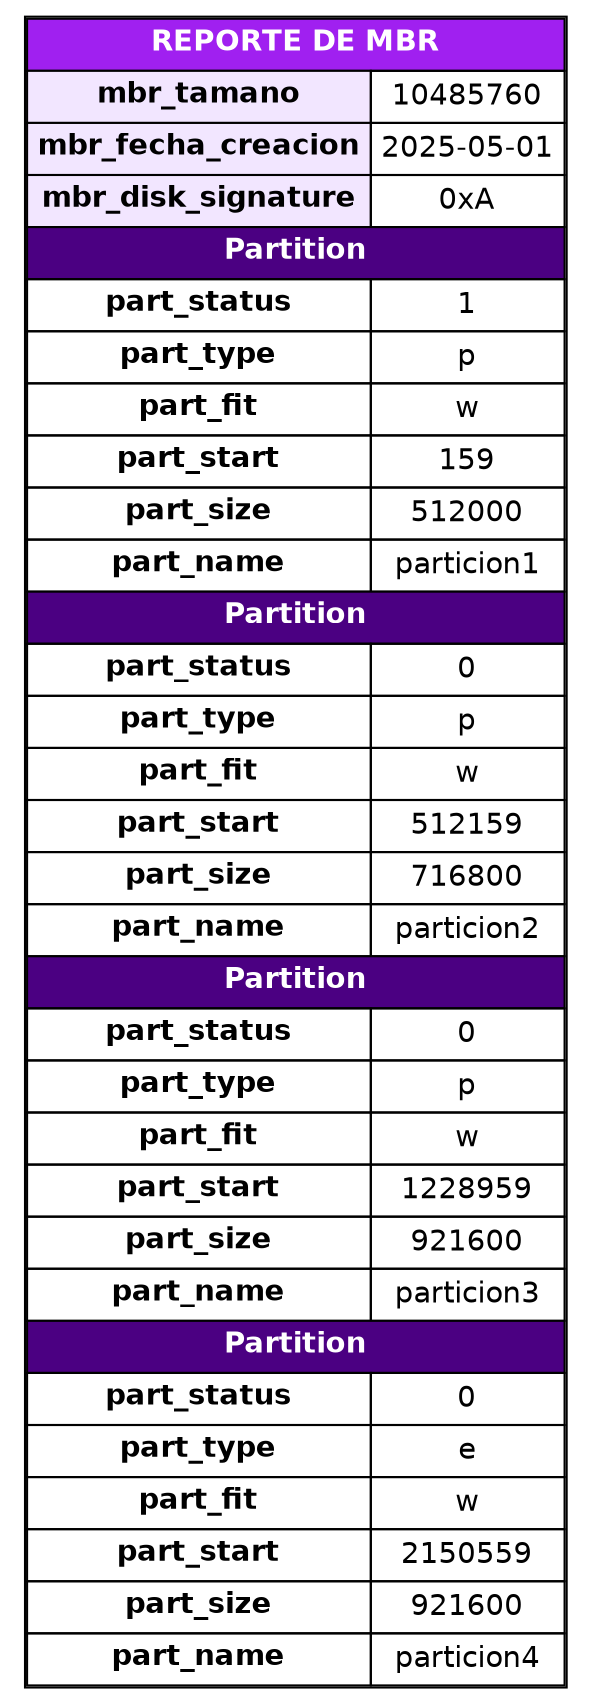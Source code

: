 digraph G {
node [shape=none fontname="Helvetica"];
mbr [label=<
<table border='1' cellborder='1' cellspacing='0' cellpadding='4'>
<tr><td bgcolor='purple' colspan='2'><font color='white'><b>REPORTE DE MBR</b></font></td></tr>
<tr><td bgcolor='#f2e6ff'><b>mbr_tamano</b></td><td>10485760</td></tr>
<tr><td bgcolor='#f2e6ff'><b>mbr_fecha_creacion</b></td><td>2025-05-01</td></tr>
<tr><td bgcolor='#f2e6ff'><b>mbr_disk_signature</b></td><td>0xA</td></tr>
<tr><td bgcolor='indigo' colspan='2'><font color='white'><b>Partition</b></font></td></tr>
<tr><td><b>part_status</b></td><td>1</td></tr>
<tr><td><b>part_type</b></td><td>p</td></tr>
<tr><td><b>part_fit</b></td><td>w</td></tr>
<tr><td><b>part_start</b></td><td>159</td></tr>
<tr><td><b>part_size</b></td><td>512000</td></tr>
<tr><td><b>part_name</b></td><td>particion1</td></tr>
<tr><td bgcolor='indigo' colspan='2'><font color='white'><b>Partition</b></font></td></tr>
<tr><td><b>part_status</b></td><td>0</td></tr>
<tr><td><b>part_type</b></td><td>p</td></tr>
<tr><td><b>part_fit</b></td><td>w</td></tr>
<tr><td><b>part_start</b></td><td>512159</td></tr>
<tr><td><b>part_size</b></td><td>716800</td></tr>
<tr><td><b>part_name</b></td><td>particion2</td></tr>
<tr><td bgcolor='indigo' colspan='2'><font color='white'><b>Partition</b></font></td></tr>
<tr><td><b>part_status</b></td><td>0</td></tr>
<tr><td><b>part_type</b></td><td>p</td></tr>
<tr><td><b>part_fit</b></td><td>w</td></tr>
<tr><td><b>part_start</b></td><td>1228959</td></tr>
<tr><td><b>part_size</b></td><td>921600</td></tr>
<tr><td><b>part_name</b></td><td>particion3</td></tr>
<tr><td bgcolor='indigo' colspan='2'><font color='white'><b>Partition</b></font></td></tr>
<tr><td><b>part_status</b></td><td>0</td></tr>
<tr><td><b>part_type</b></td><td>e</td></tr>
<tr><td><b>part_fit</b></td><td>w</td></tr>
<tr><td><b>part_start</b></td><td>2150559</td></tr>
<tr><td><b>part_size</b></td><td>921600</td></tr>
<tr><td><b>part_name</b></td><td>particion4</td></tr>
</table>>];
}
